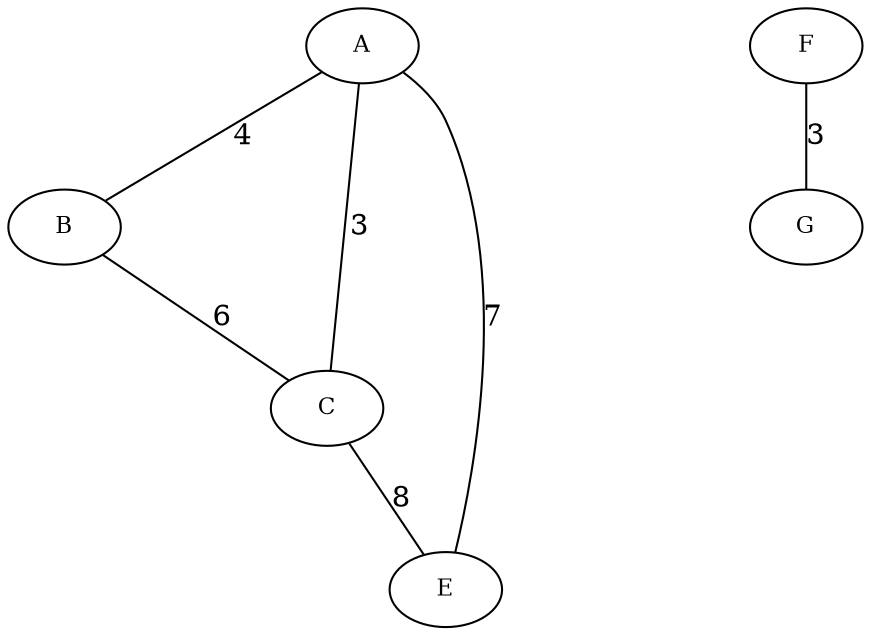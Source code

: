 strict graph "youtube" {
	splines=true;
	sep="+25,25";
	overlap=scalexy;
	nodesep=0.8;
	node [fontsize=11];
	A;
	B;
	C;
	E;
	F;
	G;
	A -- B ["peso"=4, label=4]
	A -- C ["peso"=3, label=3]
	A -- E ["peso"=7, label=7]
	B -- C ["peso"=6, label=6]
	C -- E ["peso"=8, label=8]
	F -- G ["peso"=3, label=3]
}
